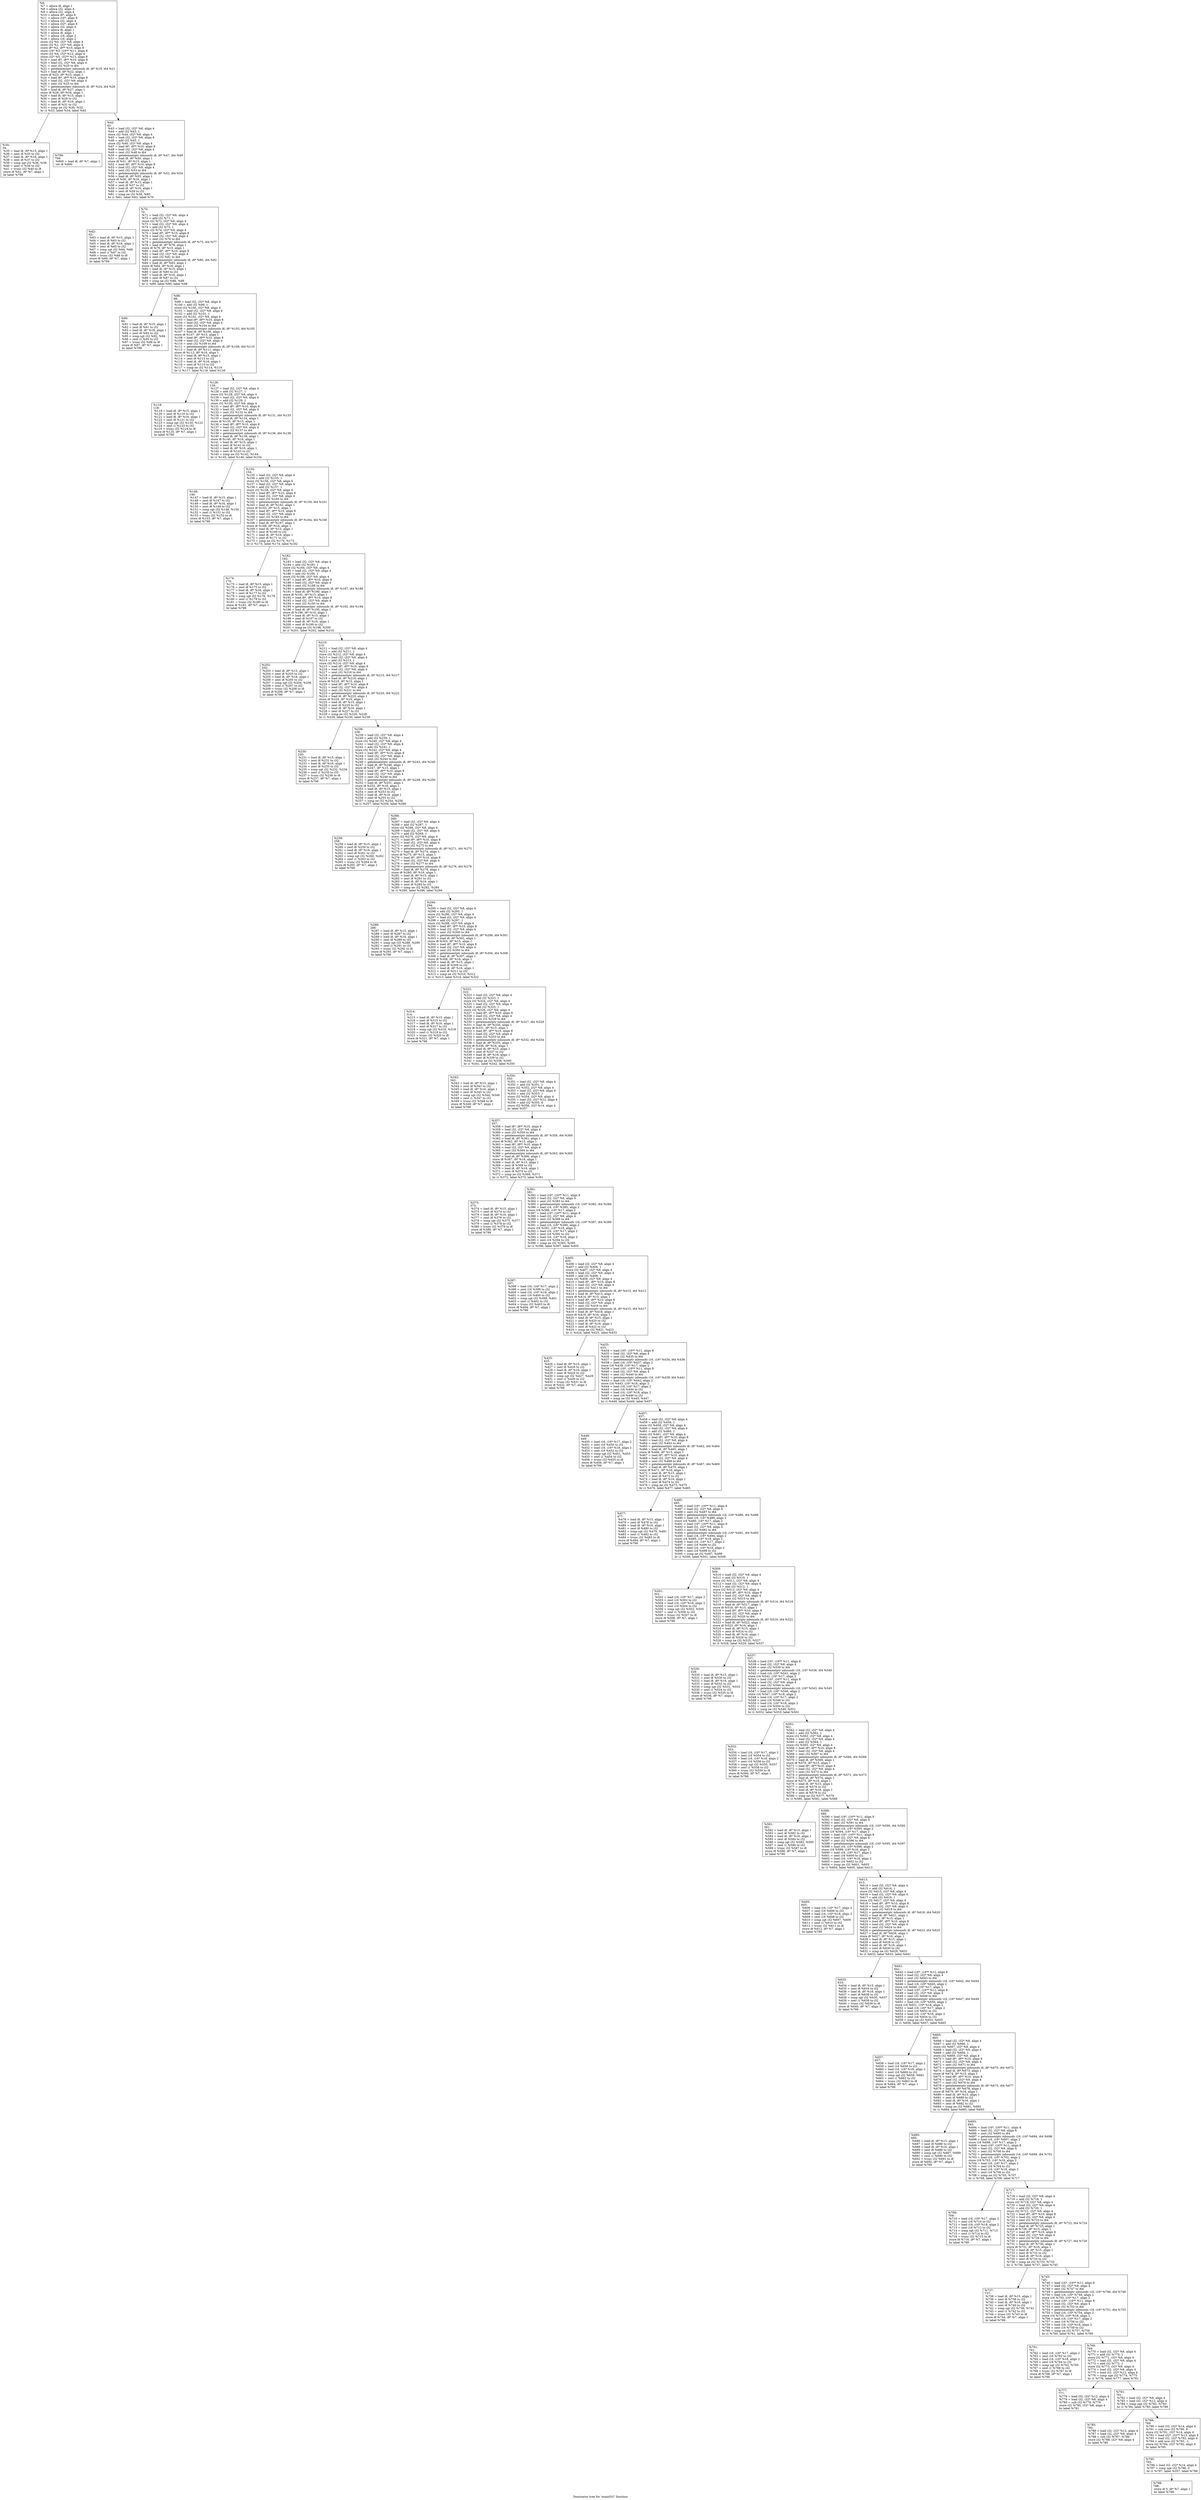digraph "Dominator tree for 'mainGtU' function" {
	label="Dominator tree for 'mainGtU' function";

	Node0xdc2980 [shape=record,label="{%6:\l  %7 = alloca i8, align 1\l  %8 = alloca i32, align 4\l  %9 = alloca i32, align 4\l  %10 = alloca i8*, align 8\l  %11 = alloca i16*, align 8\l  %12 = alloca i32, align 4\l  %13 = alloca i32*, align 8\l  %14 = alloca i32, align 4\l  %15 = alloca i8, align 1\l  %16 = alloca i8, align 1\l  %17 = alloca i16, align 2\l  %18 = alloca i16, align 2\l  store i32 %0, i32* %8, align 4\l  store i32 %1, i32* %9, align 4\l  store i8* %2, i8** %10, align 8\l  store i16* %3, i16** %11, align 8\l  store i32 %4, i32* %12, align 4\l  store i32* %5, i32** %13, align 8\l  %19 = load i8*, i8** %10, align 8\l  %20 = load i32, i32* %8, align 4\l  %21 = zext i32 %20 to i64\l  %22 = getelementptr inbounds i8, i8* %19, i64 %21\l  %23 = load i8, i8* %22, align 1\l  store i8 %23, i8* %15, align 1\l  %24 = load i8*, i8** %10, align 8\l  %25 = load i32, i32* %9, align 4\l  %26 = zext i32 %25 to i64\l  %27 = getelementptr inbounds i8, i8* %24, i64 %26\l  %28 = load i8, i8* %27, align 1\l  store i8 %28, i8* %16, align 1\l  %29 = load i8, i8* %15, align 1\l  %30 = zext i8 %29 to i32\l  %31 = load i8, i8* %16, align 1\l  %32 = zext i8 %31 to i32\l  %33 = icmp ne i32 %30, %32\l  br i1 %33, label %34, label %42\l}"];
	Node0xdc2980 -> Node0xd04c20;
	Node0xdc2980 -> Node0xdcfa50;
	Node0xdc2980 -> Node0xbfdad0;
	Node0xd04c20 [shape=record,label="{%34:\l34:                                               \l  %35 = load i8, i8* %15, align 1\l  %36 = zext i8 %35 to i32\l  %37 = load i8, i8* %16, align 1\l  %38 = zext i8 %37 to i32\l  %39 = icmp sgt i32 %36, %38\l  %40 = zext i1 %39 to i32\l  %41 = trunc i32 %40 to i8\l  store i8 %41, i8* %7, align 1\l  br label %799\l}"];
	Node0xdcfa50 [shape=record,label="{%799:\l799:                                              \l  %800 = load i8, i8* %7, align 1\l  ret i8 %800\l}"];
	Node0xbfdad0 [shape=record,label="{%42:\l42:                                               \l  %43 = load i32, i32* %8, align 4\l  %44 = add i32 %43, 1\l  store i32 %44, i32* %8, align 4\l  %45 = load i32, i32* %9, align 4\l  %46 = add i32 %45, 1\l  store i32 %46, i32* %9, align 4\l  %47 = load i8*, i8** %10, align 8\l  %48 = load i32, i32* %8, align 4\l  %49 = zext i32 %48 to i64\l  %50 = getelementptr inbounds i8, i8* %47, i64 %49\l  %51 = load i8, i8* %50, align 1\l  store i8 %51, i8* %15, align 1\l  %52 = load i8*, i8** %10, align 8\l  %53 = load i32, i32* %9, align 4\l  %54 = zext i32 %53 to i64\l  %55 = getelementptr inbounds i8, i8* %52, i64 %54\l  %56 = load i8, i8* %55, align 1\l  store i8 %56, i8* %16, align 1\l  %57 = load i8, i8* %15, align 1\l  %58 = zext i8 %57 to i32\l  %59 = load i8, i8* %16, align 1\l  %60 = zext i8 %59 to i32\l  %61 = icmp ne i32 %58, %60\l  br i1 %61, label %62, label %70\l}"];
	Node0xbfdad0 -> Node0xcb34d0;
	Node0xbfdad0 -> Node0xcb7220;
	Node0xcb34d0 [shape=record,label="{%62:\l62:                                               \l  %63 = load i8, i8* %15, align 1\l  %64 = zext i8 %63 to i32\l  %65 = load i8, i8* %16, align 1\l  %66 = zext i8 %65 to i32\l  %67 = icmp sgt i32 %64, %66\l  %68 = zext i1 %67 to i32\l  %69 = trunc i32 %68 to i8\l  store i8 %69, i8* %7, align 1\l  br label %799\l}"];
	Node0xcb7220 [shape=record,label="{%70:\l70:                                               \l  %71 = load i32, i32* %8, align 4\l  %72 = add i32 %71, 1\l  store i32 %72, i32* %8, align 4\l  %73 = load i32, i32* %9, align 4\l  %74 = add i32 %73, 1\l  store i32 %74, i32* %9, align 4\l  %75 = load i8*, i8** %10, align 8\l  %76 = load i32, i32* %8, align 4\l  %77 = zext i32 %76 to i64\l  %78 = getelementptr inbounds i8, i8* %75, i64 %77\l  %79 = load i8, i8* %78, align 1\l  store i8 %79, i8* %15, align 1\l  %80 = load i8*, i8** %10, align 8\l  %81 = load i32, i32* %9, align 4\l  %82 = zext i32 %81 to i64\l  %83 = getelementptr inbounds i8, i8* %80, i64 %82\l  %84 = load i8, i8* %83, align 1\l  store i8 %84, i8* %16, align 1\l  %85 = load i8, i8* %15, align 1\l  %86 = zext i8 %85 to i32\l  %87 = load i8, i8* %16, align 1\l  %88 = zext i8 %87 to i32\l  %89 = icmp ne i32 %86, %88\l  br i1 %89, label %90, label %98\l}"];
	Node0xcb7220 -> Node0xdc72c0;
	Node0xcb7220 -> Node0xe4a200;
	Node0xdc72c0 [shape=record,label="{%90:\l90:                                               \l  %91 = load i8, i8* %15, align 1\l  %92 = zext i8 %91 to i32\l  %93 = load i8, i8* %16, align 1\l  %94 = zext i8 %93 to i32\l  %95 = icmp sgt i32 %92, %94\l  %96 = zext i1 %95 to i32\l  %97 = trunc i32 %96 to i8\l  store i8 %97, i8* %7, align 1\l  br label %799\l}"];
	Node0xe4a200 [shape=record,label="{%98:\l98:                                               \l  %99 = load i32, i32* %8, align 4\l  %100 = add i32 %99, 1\l  store i32 %100, i32* %8, align 4\l  %101 = load i32, i32* %9, align 4\l  %102 = add i32 %101, 1\l  store i32 %102, i32* %9, align 4\l  %103 = load i8*, i8** %10, align 8\l  %104 = load i32, i32* %8, align 4\l  %105 = zext i32 %104 to i64\l  %106 = getelementptr inbounds i8, i8* %103, i64 %105\l  %107 = load i8, i8* %106, align 1\l  store i8 %107, i8* %15, align 1\l  %108 = load i8*, i8** %10, align 8\l  %109 = load i32, i32* %9, align 4\l  %110 = zext i32 %109 to i64\l  %111 = getelementptr inbounds i8, i8* %108, i64 %110\l  %112 = load i8, i8* %111, align 1\l  store i8 %112, i8* %16, align 1\l  %113 = load i8, i8* %15, align 1\l  %114 = zext i8 %113 to i32\l  %115 = load i8, i8* %16, align 1\l  %116 = zext i8 %115 to i32\l  %117 = icmp ne i32 %114, %116\l  br i1 %117, label %118, label %126\l}"];
	Node0xe4a200 -> Node0xd6c200;
	Node0xe4a200 -> Node0xc00ef0;
	Node0xd6c200 [shape=record,label="{%118:\l118:                                              \l  %119 = load i8, i8* %15, align 1\l  %120 = zext i8 %119 to i32\l  %121 = load i8, i8* %16, align 1\l  %122 = zext i8 %121 to i32\l  %123 = icmp sgt i32 %120, %122\l  %124 = zext i1 %123 to i32\l  %125 = trunc i32 %124 to i8\l  store i8 %125, i8* %7, align 1\l  br label %799\l}"];
	Node0xc00ef0 [shape=record,label="{%126:\l126:                                              \l  %127 = load i32, i32* %8, align 4\l  %128 = add i32 %127, 1\l  store i32 %128, i32* %8, align 4\l  %129 = load i32, i32* %9, align 4\l  %130 = add i32 %129, 1\l  store i32 %130, i32* %9, align 4\l  %131 = load i8*, i8** %10, align 8\l  %132 = load i32, i32* %8, align 4\l  %133 = zext i32 %132 to i64\l  %134 = getelementptr inbounds i8, i8* %131, i64 %133\l  %135 = load i8, i8* %134, align 1\l  store i8 %135, i8* %15, align 1\l  %136 = load i8*, i8** %10, align 8\l  %137 = load i32, i32* %9, align 4\l  %138 = zext i32 %137 to i64\l  %139 = getelementptr inbounds i8, i8* %136, i64 %138\l  %140 = load i8, i8* %139, align 1\l  store i8 %140, i8* %16, align 1\l  %141 = load i8, i8* %15, align 1\l  %142 = zext i8 %141 to i32\l  %143 = load i8, i8* %16, align 1\l  %144 = zext i8 %143 to i32\l  %145 = icmp ne i32 %142, %144\l  br i1 %145, label %146, label %154\l}"];
	Node0xc00ef0 -> Node0xcf9fb0;
	Node0xc00ef0 -> Node0xdd4240;
	Node0xcf9fb0 [shape=record,label="{%146:\l146:                                              \l  %147 = load i8, i8* %15, align 1\l  %148 = zext i8 %147 to i32\l  %149 = load i8, i8* %16, align 1\l  %150 = zext i8 %149 to i32\l  %151 = icmp sgt i32 %148, %150\l  %152 = zext i1 %151 to i32\l  %153 = trunc i32 %152 to i8\l  store i8 %153, i8* %7, align 1\l  br label %799\l}"];
	Node0xdd4240 [shape=record,label="{%154:\l154:                                              \l  %155 = load i32, i32* %8, align 4\l  %156 = add i32 %155, 1\l  store i32 %156, i32* %8, align 4\l  %157 = load i32, i32* %9, align 4\l  %158 = add i32 %157, 1\l  store i32 %158, i32* %9, align 4\l  %159 = load i8*, i8** %10, align 8\l  %160 = load i32, i32* %8, align 4\l  %161 = zext i32 %160 to i64\l  %162 = getelementptr inbounds i8, i8* %159, i64 %161\l  %163 = load i8, i8* %162, align 1\l  store i8 %163, i8* %15, align 1\l  %164 = load i8*, i8** %10, align 8\l  %165 = load i32, i32* %9, align 4\l  %166 = zext i32 %165 to i64\l  %167 = getelementptr inbounds i8, i8* %164, i64 %166\l  %168 = load i8, i8* %167, align 1\l  store i8 %168, i8* %16, align 1\l  %169 = load i8, i8* %15, align 1\l  %170 = zext i8 %169 to i32\l  %171 = load i8, i8* %16, align 1\l  %172 = zext i8 %171 to i32\l  %173 = icmp ne i32 %170, %172\l  br i1 %173, label %174, label %182\l}"];
	Node0xdd4240 -> Node0xc0cc80;
	Node0xdd4240 -> Node0xb1ac30;
	Node0xc0cc80 [shape=record,label="{%174:\l174:                                              \l  %175 = load i8, i8* %15, align 1\l  %176 = zext i8 %175 to i32\l  %177 = load i8, i8* %16, align 1\l  %178 = zext i8 %177 to i32\l  %179 = icmp sgt i32 %176, %178\l  %180 = zext i1 %179 to i32\l  %181 = trunc i32 %180 to i8\l  store i8 %181, i8* %7, align 1\l  br label %799\l}"];
	Node0xb1ac30 [shape=record,label="{%182:\l182:                                              \l  %183 = load i32, i32* %8, align 4\l  %184 = add i32 %183, 1\l  store i32 %184, i32* %8, align 4\l  %185 = load i32, i32* %9, align 4\l  %186 = add i32 %185, 1\l  store i32 %186, i32* %9, align 4\l  %187 = load i8*, i8** %10, align 8\l  %188 = load i32, i32* %8, align 4\l  %189 = zext i32 %188 to i64\l  %190 = getelementptr inbounds i8, i8* %187, i64 %189\l  %191 = load i8, i8* %190, align 1\l  store i8 %191, i8* %15, align 1\l  %192 = load i8*, i8** %10, align 8\l  %193 = load i32, i32* %9, align 4\l  %194 = zext i32 %193 to i64\l  %195 = getelementptr inbounds i8, i8* %192, i64 %194\l  %196 = load i8, i8* %195, align 1\l  store i8 %196, i8* %16, align 1\l  %197 = load i8, i8* %15, align 1\l  %198 = zext i8 %197 to i32\l  %199 = load i8, i8* %16, align 1\l  %200 = zext i8 %199 to i32\l  %201 = icmp ne i32 %198, %200\l  br i1 %201, label %202, label %210\l}"];
	Node0xb1ac30 -> Node0xd9ec80;
	Node0xb1ac30 -> Node0xdeb690;
	Node0xd9ec80 [shape=record,label="{%202:\l202:                                              \l  %203 = load i8, i8* %15, align 1\l  %204 = zext i8 %203 to i32\l  %205 = load i8, i8* %16, align 1\l  %206 = zext i8 %205 to i32\l  %207 = icmp sgt i32 %204, %206\l  %208 = zext i1 %207 to i32\l  %209 = trunc i32 %208 to i8\l  store i8 %209, i8* %7, align 1\l  br label %799\l}"];
	Node0xdeb690 [shape=record,label="{%210:\l210:                                              \l  %211 = load i32, i32* %8, align 4\l  %212 = add i32 %211, 1\l  store i32 %212, i32* %8, align 4\l  %213 = load i32, i32* %9, align 4\l  %214 = add i32 %213, 1\l  store i32 %214, i32* %9, align 4\l  %215 = load i8*, i8** %10, align 8\l  %216 = load i32, i32* %8, align 4\l  %217 = zext i32 %216 to i64\l  %218 = getelementptr inbounds i8, i8* %215, i64 %217\l  %219 = load i8, i8* %218, align 1\l  store i8 %219, i8* %15, align 1\l  %220 = load i8*, i8** %10, align 8\l  %221 = load i32, i32* %9, align 4\l  %222 = zext i32 %221 to i64\l  %223 = getelementptr inbounds i8, i8* %220, i64 %222\l  %224 = load i8, i8* %223, align 1\l  store i8 %224, i8* %16, align 1\l  %225 = load i8, i8* %15, align 1\l  %226 = zext i8 %225 to i32\l  %227 = load i8, i8* %16, align 1\l  %228 = zext i8 %227 to i32\l  %229 = icmp ne i32 %226, %228\l  br i1 %229, label %230, label %238\l}"];
	Node0xdeb690 -> Node0xdabc30;
	Node0xdeb690 -> Node0xdd0560;
	Node0xdabc30 [shape=record,label="{%230:\l230:                                              \l  %231 = load i8, i8* %15, align 1\l  %232 = zext i8 %231 to i32\l  %233 = load i8, i8* %16, align 1\l  %234 = zext i8 %233 to i32\l  %235 = icmp sgt i32 %232, %234\l  %236 = zext i1 %235 to i32\l  %237 = trunc i32 %236 to i8\l  store i8 %237, i8* %7, align 1\l  br label %799\l}"];
	Node0xdd0560 [shape=record,label="{%238:\l238:                                              \l  %239 = load i32, i32* %8, align 4\l  %240 = add i32 %239, 1\l  store i32 %240, i32* %8, align 4\l  %241 = load i32, i32* %9, align 4\l  %242 = add i32 %241, 1\l  store i32 %242, i32* %9, align 4\l  %243 = load i8*, i8** %10, align 8\l  %244 = load i32, i32* %8, align 4\l  %245 = zext i32 %244 to i64\l  %246 = getelementptr inbounds i8, i8* %243, i64 %245\l  %247 = load i8, i8* %246, align 1\l  store i8 %247, i8* %15, align 1\l  %248 = load i8*, i8** %10, align 8\l  %249 = load i32, i32* %9, align 4\l  %250 = zext i32 %249 to i64\l  %251 = getelementptr inbounds i8, i8* %248, i64 %250\l  %252 = load i8, i8* %251, align 1\l  store i8 %252, i8* %16, align 1\l  %253 = load i8, i8* %15, align 1\l  %254 = zext i8 %253 to i32\l  %255 = load i8, i8* %16, align 1\l  %256 = zext i8 %255 to i32\l  %257 = icmp ne i32 %254, %256\l  br i1 %257, label %258, label %266\l}"];
	Node0xdd0560 -> Node0xda6fc0;
	Node0xdd0560 -> Node0xcb74d0;
	Node0xda6fc0 [shape=record,label="{%258:\l258:                                              \l  %259 = load i8, i8* %15, align 1\l  %260 = zext i8 %259 to i32\l  %261 = load i8, i8* %16, align 1\l  %262 = zext i8 %261 to i32\l  %263 = icmp sgt i32 %260, %262\l  %264 = zext i1 %263 to i32\l  %265 = trunc i32 %264 to i8\l  store i8 %265, i8* %7, align 1\l  br label %799\l}"];
	Node0xcb74d0 [shape=record,label="{%266:\l266:                                              \l  %267 = load i32, i32* %8, align 4\l  %268 = add i32 %267, 1\l  store i32 %268, i32* %8, align 4\l  %269 = load i32, i32* %9, align 4\l  %270 = add i32 %269, 1\l  store i32 %270, i32* %9, align 4\l  %271 = load i8*, i8** %10, align 8\l  %272 = load i32, i32* %8, align 4\l  %273 = zext i32 %272 to i64\l  %274 = getelementptr inbounds i8, i8* %271, i64 %273\l  %275 = load i8, i8* %274, align 1\l  store i8 %275, i8* %15, align 1\l  %276 = load i8*, i8** %10, align 8\l  %277 = load i32, i32* %9, align 4\l  %278 = zext i32 %277 to i64\l  %279 = getelementptr inbounds i8, i8* %276, i64 %278\l  %280 = load i8, i8* %279, align 1\l  store i8 %280, i8* %16, align 1\l  %281 = load i8, i8* %15, align 1\l  %282 = zext i8 %281 to i32\l  %283 = load i8, i8* %16, align 1\l  %284 = zext i8 %283 to i32\l  %285 = icmp ne i32 %282, %284\l  br i1 %285, label %286, label %294\l}"];
	Node0xcb74d0 -> Node0xdc5b90;
	Node0xcb74d0 -> Node0xb6e9f0;
	Node0xdc5b90 [shape=record,label="{%286:\l286:                                              \l  %287 = load i8, i8* %15, align 1\l  %288 = zext i8 %287 to i32\l  %289 = load i8, i8* %16, align 1\l  %290 = zext i8 %289 to i32\l  %291 = icmp sgt i32 %288, %290\l  %292 = zext i1 %291 to i32\l  %293 = trunc i32 %292 to i8\l  store i8 %293, i8* %7, align 1\l  br label %799\l}"];
	Node0xb6e9f0 [shape=record,label="{%294:\l294:                                              \l  %295 = load i32, i32* %8, align 4\l  %296 = add i32 %295, 1\l  store i32 %296, i32* %8, align 4\l  %297 = load i32, i32* %9, align 4\l  %298 = add i32 %297, 1\l  store i32 %298, i32* %9, align 4\l  %299 = load i8*, i8** %10, align 8\l  %300 = load i32, i32* %8, align 4\l  %301 = zext i32 %300 to i64\l  %302 = getelementptr inbounds i8, i8* %299, i64 %301\l  %303 = load i8, i8* %302, align 1\l  store i8 %303, i8* %15, align 1\l  %304 = load i8*, i8** %10, align 8\l  %305 = load i32, i32* %9, align 4\l  %306 = zext i32 %305 to i64\l  %307 = getelementptr inbounds i8, i8* %304, i64 %306\l  %308 = load i8, i8* %307, align 1\l  store i8 %308, i8* %16, align 1\l  %309 = load i8, i8* %15, align 1\l  %310 = zext i8 %309 to i32\l  %311 = load i8, i8* %16, align 1\l  %312 = zext i8 %311 to i32\l  %313 = icmp ne i32 %310, %312\l  br i1 %313, label %314, label %322\l}"];
	Node0xb6e9f0 -> Node0xc20060;
	Node0xb6e9f0 -> Node0xe49000;
	Node0xc20060 [shape=record,label="{%314:\l314:                                              \l  %315 = load i8, i8* %15, align 1\l  %316 = zext i8 %315 to i32\l  %317 = load i8, i8* %16, align 1\l  %318 = zext i8 %317 to i32\l  %319 = icmp sgt i32 %316, %318\l  %320 = zext i1 %319 to i32\l  %321 = trunc i32 %320 to i8\l  store i8 %321, i8* %7, align 1\l  br label %799\l}"];
	Node0xe49000 [shape=record,label="{%322:\l322:                                              \l  %323 = load i32, i32* %8, align 4\l  %324 = add i32 %323, 1\l  store i32 %324, i32* %8, align 4\l  %325 = load i32, i32* %9, align 4\l  %326 = add i32 %325, 1\l  store i32 %326, i32* %9, align 4\l  %327 = load i8*, i8** %10, align 8\l  %328 = load i32, i32* %8, align 4\l  %329 = zext i32 %328 to i64\l  %330 = getelementptr inbounds i8, i8* %327, i64 %329\l  %331 = load i8, i8* %330, align 1\l  store i8 %331, i8* %15, align 1\l  %332 = load i8*, i8** %10, align 8\l  %333 = load i32, i32* %9, align 4\l  %334 = zext i32 %333 to i64\l  %335 = getelementptr inbounds i8, i8* %332, i64 %334\l  %336 = load i8, i8* %335, align 1\l  store i8 %336, i8* %16, align 1\l  %337 = load i8, i8* %15, align 1\l  %338 = zext i8 %337 to i32\l  %339 = load i8, i8* %16, align 1\l  %340 = zext i8 %339 to i32\l  %341 = icmp ne i32 %338, %340\l  br i1 %341, label %342, label %350\l}"];
	Node0xe49000 -> Node0xcf08c0;
	Node0xe49000 -> Node0xdd30c0;
	Node0xcf08c0 [shape=record,label="{%342:\l342:                                              \l  %343 = load i8, i8* %15, align 1\l  %344 = zext i8 %343 to i32\l  %345 = load i8, i8* %16, align 1\l  %346 = zext i8 %345 to i32\l  %347 = icmp sgt i32 %344, %346\l  %348 = zext i1 %347 to i32\l  %349 = trunc i32 %348 to i8\l  store i8 %349, i8* %7, align 1\l  br label %799\l}"];
	Node0xdd30c0 [shape=record,label="{%350:\l350:                                              \l  %351 = load i32, i32* %8, align 4\l  %352 = add i32 %351, 1\l  store i32 %352, i32* %8, align 4\l  %353 = load i32, i32* %9, align 4\l  %354 = add i32 %353, 1\l  store i32 %354, i32* %9, align 4\l  %355 = load i32, i32* %12, align 4\l  %356 = add i32 %355, 8\l  store i32 %356, i32* %14, align 4\l  br label %357\l}"];
	Node0xdd30c0 -> Node0xe46210;
	Node0xe46210 [shape=record,label="{%357:\l357:                                              \l  %358 = load i8*, i8** %10, align 8\l  %359 = load i32, i32* %8, align 4\l  %360 = zext i32 %359 to i64\l  %361 = getelementptr inbounds i8, i8* %358, i64 %360\l  %362 = load i8, i8* %361, align 1\l  store i8 %362, i8* %15, align 1\l  %363 = load i8*, i8** %10, align 8\l  %364 = load i32, i32* %9, align 4\l  %365 = zext i32 %364 to i64\l  %366 = getelementptr inbounds i8, i8* %363, i64 %365\l  %367 = load i8, i8* %366, align 1\l  store i8 %367, i8* %16, align 1\l  %368 = load i8, i8* %15, align 1\l  %369 = zext i8 %368 to i32\l  %370 = load i8, i8* %16, align 1\l  %371 = zext i8 %370 to i32\l  %372 = icmp ne i32 %369, %371\l  br i1 %372, label %373, label %381\l}"];
	Node0xe46210 -> Node0xdb0a90;
	Node0xe46210 -> Node0xdc4b40;
	Node0xdb0a90 [shape=record,label="{%373:\l373:                                              \l  %374 = load i8, i8* %15, align 1\l  %375 = zext i8 %374 to i32\l  %376 = load i8, i8* %16, align 1\l  %377 = zext i8 %376 to i32\l  %378 = icmp sgt i32 %375, %377\l  %379 = zext i1 %378 to i32\l  %380 = trunc i32 %379 to i8\l  store i8 %380, i8* %7, align 1\l  br label %799\l}"];
	Node0xdc4b40 [shape=record,label="{%381:\l381:                                              \l  %382 = load i16*, i16** %11, align 8\l  %383 = load i32, i32* %8, align 4\l  %384 = zext i32 %383 to i64\l  %385 = getelementptr inbounds i16, i16* %382, i64 %384\l  %386 = load i16, i16* %385, align 2\l  store i16 %386, i16* %17, align 2\l  %387 = load i16*, i16** %11, align 8\l  %388 = load i32, i32* %9, align 4\l  %389 = zext i32 %388 to i64\l  %390 = getelementptr inbounds i16, i16* %387, i64 %389\l  %391 = load i16, i16* %390, align 2\l  store i16 %391, i16* %18, align 2\l  %392 = load i16, i16* %17, align 2\l  %393 = zext i16 %392 to i32\l  %394 = load i16, i16* %18, align 2\l  %395 = zext i16 %394 to i32\l  %396 = icmp ne i32 %393, %395\l  br i1 %396, label %397, label %405\l}"];
	Node0xdc4b40 -> Node0xcef5d0;
	Node0xdc4b40 -> Node0xdd2590;
	Node0xcef5d0 [shape=record,label="{%397:\l397:                                              \l  %398 = load i16, i16* %17, align 2\l  %399 = zext i16 %398 to i32\l  %400 = load i16, i16* %18, align 2\l  %401 = zext i16 %400 to i32\l  %402 = icmp sgt i32 %399, %401\l  %403 = zext i1 %402 to i32\l  %404 = trunc i32 %403 to i8\l  store i8 %404, i8* %7, align 1\l  br label %799\l}"];
	Node0xdd2590 [shape=record,label="{%405:\l405:                                              \l  %406 = load i32, i32* %8, align 4\l  %407 = add i32 %406, 1\l  store i32 %407, i32* %8, align 4\l  %408 = load i32, i32* %9, align 4\l  %409 = add i32 %408, 1\l  store i32 %409, i32* %9, align 4\l  %410 = load i8*, i8** %10, align 8\l  %411 = load i32, i32* %8, align 4\l  %412 = zext i32 %411 to i64\l  %413 = getelementptr inbounds i8, i8* %410, i64 %412\l  %414 = load i8, i8* %413, align 1\l  store i8 %414, i8* %15, align 1\l  %415 = load i8*, i8** %10, align 8\l  %416 = load i32, i32* %9, align 4\l  %417 = zext i32 %416 to i64\l  %418 = getelementptr inbounds i8, i8* %415, i64 %417\l  %419 = load i8, i8* %418, align 1\l  store i8 %419, i8* %16, align 1\l  %420 = load i8, i8* %15, align 1\l  %421 = zext i8 %420 to i32\l  %422 = load i8, i8* %16, align 1\l  %423 = zext i8 %422 to i32\l  %424 = icmp ne i32 %421, %423\l  br i1 %424, label %425, label %433\l}"];
	Node0xdd2590 -> Node0xb195a0;
	Node0xdd2590 -> Node0xe3eb30;
	Node0xb195a0 [shape=record,label="{%425:\l425:                                              \l  %426 = load i8, i8* %15, align 1\l  %427 = zext i8 %426 to i32\l  %428 = load i8, i8* %16, align 1\l  %429 = zext i8 %428 to i32\l  %430 = icmp sgt i32 %427, %429\l  %431 = zext i1 %430 to i32\l  %432 = trunc i32 %431 to i8\l  store i8 %432, i8* %7, align 1\l  br label %799\l}"];
	Node0xe3eb30 [shape=record,label="{%433:\l433:                                              \l  %434 = load i16*, i16** %11, align 8\l  %435 = load i32, i32* %8, align 4\l  %436 = zext i32 %435 to i64\l  %437 = getelementptr inbounds i16, i16* %434, i64 %436\l  %438 = load i16, i16* %437, align 2\l  store i16 %438, i16* %17, align 2\l  %439 = load i16*, i16** %11, align 8\l  %440 = load i32, i32* %9, align 4\l  %441 = zext i32 %440 to i64\l  %442 = getelementptr inbounds i16, i16* %439, i64 %441\l  %443 = load i16, i16* %442, align 2\l  store i16 %443, i16* %18, align 2\l  %444 = load i16, i16* %17, align 2\l  %445 = zext i16 %444 to i32\l  %446 = load i16, i16* %18, align 2\l  %447 = zext i16 %446 to i32\l  %448 = icmp ne i32 %445, %447\l  br i1 %448, label %449, label %457\l}"];
	Node0xe3eb30 -> Node0xb18a80;
	Node0xe3eb30 -> Node0xe65880;
	Node0xb18a80 [shape=record,label="{%449:\l449:                                              \l  %450 = load i16, i16* %17, align 2\l  %451 = zext i16 %450 to i32\l  %452 = load i16, i16* %18, align 2\l  %453 = zext i16 %452 to i32\l  %454 = icmp sgt i32 %451, %453\l  %455 = zext i1 %454 to i32\l  %456 = trunc i32 %455 to i8\l  store i8 %456, i8* %7, align 1\l  br label %799\l}"];
	Node0xe65880 [shape=record,label="{%457:\l457:                                              \l  %458 = load i32, i32* %8, align 4\l  %459 = add i32 %458, 1\l  store i32 %459, i32* %8, align 4\l  %460 = load i32, i32* %9, align 4\l  %461 = add i32 %460, 1\l  store i32 %461, i32* %9, align 4\l  %462 = load i8*, i8** %10, align 8\l  %463 = load i32, i32* %8, align 4\l  %464 = zext i32 %463 to i64\l  %465 = getelementptr inbounds i8, i8* %462, i64 %464\l  %466 = load i8, i8* %465, align 1\l  store i8 %466, i8* %15, align 1\l  %467 = load i8*, i8** %10, align 8\l  %468 = load i32, i32* %9, align 4\l  %469 = zext i32 %468 to i64\l  %470 = getelementptr inbounds i8, i8* %467, i64 %469\l  %471 = load i8, i8* %470, align 1\l  store i8 %471, i8* %16, align 1\l  %472 = load i8, i8* %15, align 1\l  %473 = zext i8 %472 to i32\l  %474 = load i8, i8* %16, align 1\l  %475 = zext i8 %474 to i32\l  %476 = icmp ne i32 %473, %475\l  br i1 %476, label %477, label %485\l}"];
	Node0xe65880 -> Node0xdd10f0;
	Node0xe65880 -> Node0xdcb770;
	Node0xdd10f0 [shape=record,label="{%477:\l477:                                              \l  %478 = load i8, i8* %15, align 1\l  %479 = zext i8 %478 to i32\l  %480 = load i8, i8* %16, align 1\l  %481 = zext i8 %480 to i32\l  %482 = icmp sgt i32 %479, %481\l  %483 = zext i1 %482 to i32\l  %484 = trunc i32 %483 to i8\l  store i8 %484, i8* %7, align 1\l  br label %799\l}"];
	Node0xdcb770 [shape=record,label="{%485:\l485:                                              \l  %486 = load i16*, i16** %11, align 8\l  %487 = load i32, i32* %8, align 4\l  %488 = zext i32 %487 to i64\l  %489 = getelementptr inbounds i16, i16* %486, i64 %488\l  %490 = load i16, i16* %489, align 2\l  store i16 %490, i16* %17, align 2\l  %491 = load i16*, i16** %11, align 8\l  %492 = load i32, i32* %9, align 4\l  %493 = zext i32 %492 to i64\l  %494 = getelementptr inbounds i16, i16* %491, i64 %493\l  %495 = load i16, i16* %494, align 2\l  store i16 %495, i16* %18, align 2\l  %496 = load i16, i16* %17, align 2\l  %497 = zext i16 %496 to i32\l  %498 = load i16, i16* %18, align 2\l  %499 = zext i16 %498 to i32\l  %500 = icmp ne i32 %497, %499\l  br i1 %500, label %501, label %509\l}"];
	Node0xdcb770 -> Node0xbc8a50;
	Node0xdcb770 -> Node0xd00b30;
	Node0xbc8a50 [shape=record,label="{%501:\l501:                                              \l  %502 = load i16, i16* %17, align 2\l  %503 = zext i16 %502 to i32\l  %504 = load i16, i16* %18, align 2\l  %505 = zext i16 %504 to i32\l  %506 = icmp sgt i32 %503, %505\l  %507 = zext i1 %506 to i32\l  %508 = trunc i32 %507 to i8\l  store i8 %508, i8* %7, align 1\l  br label %799\l}"];
	Node0xd00b30 [shape=record,label="{%509:\l509:                                              \l  %510 = load i32, i32* %8, align 4\l  %511 = add i32 %510, 1\l  store i32 %511, i32* %8, align 4\l  %512 = load i32, i32* %9, align 4\l  %513 = add i32 %512, 1\l  store i32 %513, i32* %9, align 4\l  %514 = load i8*, i8** %10, align 8\l  %515 = load i32, i32* %8, align 4\l  %516 = zext i32 %515 to i64\l  %517 = getelementptr inbounds i8, i8* %514, i64 %516\l  %518 = load i8, i8* %517, align 1\l  store i8 %518, i8* %15, align 1\l  %519 = load i8*, i8** %10, align 8\l  %520 = load i32, i32* %9, align 4\l  %521 = zext i32 %520 to i64\l  %522 = getelementptr inbounds i8, i8* %519, i64 %521\l  %523 = load i8, i8* %522, align 1\l  store i8 %523, i8* %16, align 1\l  %524 = load i8, i8* %15, align 1\l  %525 = zext i8 %524 to i32\l  %526 = load i8, i8* %16, align 1\l  %527 = zext i8 %526 to i32\l  %528 = icmp ne i32 %525, %527\l  br i1 %528, label %529, label %537\l}"];
	Node0xd00b30 -> Node0xd73b80;
	Node0xd00b30 -> Node0xcf4070;
	Node0xd73b80 [shape=record,label="{%529:\l529:                                              \l  %530 = load i8, i8* %15, align 1\l  %531 = zext i8 %530 to i32\l  %532 = load i8, i8* %16, align 1\l  %533 = zext i8 %532 to i32\l  %534 = icmp sgt i32 %531, %533\l  %535 = zext i1 %534 to i32\l  %536 = trunc i32 %535 to i8\l  store i8 %536, i8* %7, align 1\l  br label %799\l}"];
	Node0xcf4070 [shape=record,label="{%537:\l537:                                              \l  %538 = load i16*, i16** %11, align 8\l  %539 = load i32, i32* %8, align 4\l  %540 = zext i32 %539 to i64\l  %541 = getelementptr inbounds i16, i16* %538, i64 %540\l  %542 = load i16, i16* %541, align 2\l  store i16 %542, i16* %17, align 2\l  %543 = load i16*, i16** %11, align 8\l  %544 = load i32, i32* %9, align 4\l  %545 = zext i32 %544 to i64\l  %546 = getelementptr inbounds i16, i16* %543, i64 %545\l  %547 = load i16, i16* %546, align 2\l  store i16 %547, i16* %18, align 2\l  %548 = load i16, i16* %17, align 2\l  %549 = zext i16 %548 to i32\l  %550 = load i16, i16* %18, align 2\l  %551 = zext i16 %550 to i32\l  %552 = icmp ne i32 %549, %551\l  br i1 %552, label %553, label %561\l}"];
	Node0xcf4070 -> Node0xb18420;
	Node0xcf4070 -> Node0xd5e520;
	Node0xb18420 [shape=record,label="{%553:\l553:                                              \l  %554 = load i16, i16* %17, align 2\l  %555 = zext i16 %554 to i32\l  %556 = load i16, i16* %18, align 2\l  %557 = zext i16 %556 to i32\l  %558 = icmp sgt i32 %555, %557\l  %559 = zext i1 %558 to i32\l  %560 = trunc i32 %559 to i8\l  store i8 %560, i8* %7, align 1\l  br label %799\l}"];
	Node0xd5e520 [shape=record,label="{%561:\l561:                                              \l  %562 = load i32, i32* %8, align 4\l  %563 = add i32 %562, 1\l  store i32 %563, i32* %8, align 4\l  %564 = load i32, i32* %9, align 4\l  %565 = add i32 %564, 1\l  store i32 %565, i32* %9, align 4\l  %566 = load i8*, i8** %10, align 8\l  %567 = load i32, i32* %8, align 4\l  %568 = zext i32 %567 to i64\l  %569 = getelementptr inbounds i8, i8* %566, i64 %568\l  %570 = load i8, i8* %569, align 1\l  store i8 %570, i8* %15, align 1\l  %571 = load i8*, i8** %10, align 8\l  %572 = load i32, i32* %9, align 4\l  %573 = zext i32 %572 to i64\l  %574 = getelementptr inbounds i8, i8* %571, i64 %573\l  %575 = load i8, i8* %574, align 1\l  store i8 %575, i8* %16, align 1\l  %576 = load i8, i8* %15, align 1\l  %577 = zext i8 %576 to i32\l  %578 = load i8, i8* %16, align 1\l  %579 = zext i8 %578 to i32\l  %580 = icmp ne i32 %577, %579\l  br i1 %580, label %581, label %589\l}"];
	Node0xd5e520 -> Node0xd9d170;
	Node0xd5e520 -> Node0xb6bb50;
	Node0xd9d170 [shape=record,label="{%581:\l581:                                              \l  %582 = load i8, i8* %15, align 1\l  %583 = zext i8 %582 to i32\l  %584 = load i8, i8* %16, align 1\l  %585 = zext i8 %584 to i32\l  %586 = icmp sgt i32 %583, %585\l  %587 = zext i1 %586 to i32\l  %588 = trunc i32 %587 to i8\l  store i8 %588, i8* %7, align 1\l  br label %799\l}"];
	Node0xb6bb50 [shape=record,label="{%589:\l589:                                              \l  %590 = load i16*, i16** %11, align 8\l  %591 = load i32, i32* %8, align 4\l  %592 = zext i32 %591 to i64\l  %593 = getelementptr inbounds i16, i16* %590, i64 %592\l  %594 = load i16, i16* %593, align 2\l  store i16 %594, i16* %17, align 2\l  %595 = load i16*, i16** %11, align 8\l  %596 = load i32, i32* %9, align 4\l  %597 = zext i32 %596 to i64\l  %598 = getelementptr inbounds i16, i16* %595, i64 %597\l  %599 = load i16, i16* %598, align 2\l  store i16 %599, i16* %18, align 2\l  %600 = load i16, i16* %17, align 2\l  %601 = zext i16 %600 to i32\l  %602 = load i16, i16* %18, align 2\l  %603 = zext i16 %602 to i32\l  %604 = icmp ne i32 %601, %603\l  br i1 %604, label %605, label %613\l}"];
	Node0xb6bb50 -> Node0xd7d360;
	Node0xb6bb50 -> Node0xd9e1b0;
	Node0xd7d360 [shape=record,label="{%605:\l605:                                              \l  %606 = load i16, i16* %17, align 2\l  %607 = zext i16 %606 to i32\l  %608 = load i16, i16* %18, align 2\l  %609 = zext i16 %608 to i32\l  %610 = icmp sgt i32 %607, %609\l  %611 = zext i1 %610 to i32\l  %612 = trunc i32 %611 to i8\l  store i8 %612, i8* %7, align 1\l  br label %799\l}"];
	Node0xd9e1b0 [shape=record,label="{%613:\l613:                                              \l  %614 = load i32, i32* %8, align 4\l  %615 = add i32 %614, 1\l  store i32 %615, i32* %8, align 4\l  %616 = load i32, i32* %9, align 4\l  %617 = add i32 %616, 1\l  store i32 %617, i32* %9, align 4\l  %618 = load i8*, i8** %10, align 8\l  %619 = load i32, i32* %8, align 4\l  %620 = zext i32 %619 to i64\l  %621 = getelementptr inbounds i8, i8* %618, i64 %620\l  %622 = load i8, i8* %621, align 1\l  store i8 %622, i8* %15, align 1\l  %623 = load i8*, i8** %10, align 8\l  %624 = load i32, i32* %9, align 4\l  %625 = zext i32 %624 to i64\l  %626 = getelementptr inbounds i8, i8* %623, i64 %625\l  %627 = load i8, i8* %626, align 1\l  store i8 %627, i8* %16, align 1\l  %628 = load i8, i8* %15, align 1\l  %629 = zext i8 %628 to i32\l  %630 = load i8, i8* %16, align 1\l  %631 = zext i8 %630 to i32\l  %632 = icmp ne i32 %629, %631\l  br i1 %632, label %633, label %641\l}"];
	Node0xd9e1b0 -> Node0xb6be30;
	Node0xd9e1b0 -> Node0xdc4e10;
	Node0xb6be30 [shape=record,label="{%633:\l633:                                              \l  %634 = load i8, i8* %15, align 1\l  %635 = zext i8 %634 to i32\l  %636 = load i8, i8* %16, align 1\l  %637 = zext i8 %636 to i32\l  %638 = icmp sgt i32 %635, %637\l  %639 = zext i1 %638 to i32\l  %640 = trunc i32 %639 to i8\l  store i8 %640, i8* %7, align 1\l  br label %799\l}"];
	Node0xdc4e10 [shape=record,label="{%641:\l641:                                              \l  %642 = load i16*, i16** %11, align 8\l  %643 = load i32, i32* %8, align 4\l  %644 = zext i32 %643 to i64\l  %645 = getelementptr inbounds i16, i16* %642, i64 %644\l  %646 = load i16, i16* %645, align 2\l  store i16 %646, i16* %17, align 2\l  %647 = load i16*, i16** %11, align 8\l  %648 = load i32, i32* %9, align 4\l  %649 = zext i32 %648 to i64\l  %650 = getelementptr inbounds i16, i16* %647, i64 %649\l  %651 = load i16, i16* %650, align 2\l  store i16 %651, i16* %18, align 2\l  %652 = load i16, i16* %17, align 2\l  %653 = zext i16 %652 to i32\l  %654 = load i16, i16* %18, align 2\l  %655 = zext i16 %654 to i32\l  %656 = icmp ne i32 %653, %655\l  br i1 %656, label %657, label %665\l}"];
	Node0xdc4e10 -> Node0xe4fc10;
	Node0xdc4e10 -> Node0xdcaee0;
	Node0xe4fc10 [shape=record,label="{%657:\l657:                                              \l  %658 = load i16, i16* %17, align 2\l  %659 = zext i16 %658 to i32\l  %660 = load i16, i16* %18, align 2\l  %661 = zext i16 %660 to i32\l  %662 = icmp sgt i32 %659, %661\l  %663 = zext i1 %662 to i32\l  %664 = trunc i32 %663 to i8\l  store i8 %664, i8* %7, align 1\l  br label %799\l}"];
	Node0xdcaee0 [shape=record,label="{%665:\l665:                                              \l  %666 = load i32, i32* %8, align 4\l  %667 = add i32 %666, 1\l  store i32 %667, i32* %8, align 4\l  %668 = load i32, i32* %9, align 4\l  %669 = add i32 %668, 1\l  store i32 %669, i32* %9, align 4\l  %670 = load i8*, i8** %10, align 8\l  %671 = load i32, i32* %8, align 4\l  %672 = zext i32 %671 to i64\l  %673 = getelementptr inbounds i8, i8* %670, i64 %672\l  %674 = load i8, i8* %673, align 1\l  store i8 %674, i8* %15, align 1\l  %675 = load i8*, i8** %10, align 8\l  %676 = load i32, i32* %9, align 4\l  %677 = zext i32 %676 to i64\l  %678 = getelementptr inbounds i8, i8* %675, i64 %677\l  %679 = load i8, i8* %678, align 1\l  store i8 %679, i8* %16, align 1\l  %680 = load i8, i8* %15, align 1\l  %681 = zext i8 %680 to i32\l  %682 = load i8, i8* %16, align 1\l  %683 = zext i8 %682 to i32\l  %684 = icmp ne i32 %681, %683\l  br i1 %684, label %685, label %693\l}"];
	Node0xdcaee0 -> Node0xc04310;
	Node0xdcaee0 -> Node0xdcaa40;
	Node0xc04310 [shape=record,label="{%685:\l685:                                              \l  %686 = load i8, i8* %15, align 1\l  %687 = zext i8 %686 to i32\l  %688 = load i8, i8* %16, align 1\l  %689 = zext i8 %688 to i32\l  %690 = icmp sgt i32 %687, %689\l  %691 = zext i1 %690 to i32\l  %692 = trunc i32 %691 to i8\l  store i8 %692, i8* %7, align 1\l  br label %799\l}"];
	Node0xdcaa40 [shape=record,label="{%693:\l693:                                              \l  %694 = load i16*, i16** %11, align 8\l  %695 = load i32, i32* %8, align 4\l  %696 = zext i32 %695 to i64\l  %697 = getelementptr inbounds i16, i16* %694, i64 %696\l  %698 = load i16, i16* %697, align 2\l  store i16 %698, i16* %17, align 2\l  %699 = load i16*, i16** %11, align 8\l  %700 = load i32, i32* %9, align 4\l  %701 = zext i32 %700 to i64\l  %702 = getelementptr inbounds i16, i16* %699, i64 %701\l  %703 = load i16, i16* %702, align 2\l  store i16 %703, i16* %18, align 2\l  %704 = load i16, i16* %17, align 2\l  %705 = zext i16 %704 to i32\l  %706 = load i16, i16* %18, align 2\l  %707 = zext i16 %706 to i32\l  %708 = icmp ne i32 %705, %707\l  br i1 %708, label %709, label %717\l}"];
	Node0xdcaa40 -> Node0xd42bc0;
	Node0xdcaa40 -> Node0xbcc720;
	Node0xd42bc0 [shape=record,label="{%709:\l709:                                              \l  %710 = load i16, i16* %17, align 2\l  %711 = zext i16 %710 to i32\l  %712 = load i16, i16* %18, align 2\l  %713 = zext i16 %712 to i32\l  %714 = icmp sgt i32 %711, %713\l  %715 = zext i1 %714 to i32\l  %716 = trunc i32 %715 to i8\l  store i8 %716, i8* %7, align 1\l  br label %799\l}"];
	Node0xbcc720 [shape=record,label="{%717:\l717:                                              \l  %718 = load i32, i32* %8, align 4\l  %719 = add i32 %718, 1\l  store i32 %719, i32* %8, align 4\l  %720 = load i32, i32* %9, align 4\l  %721 = add i32 %720, 1\l  store i32 %721, i32* %9, align 4\l  %722 = load i8*, i8** %10, align 8\l  %723 = load i32, i32* %8, align 4\l  %724 = zext i32 %723 to i64\l  %725 = getelementptr inbounds i8, i8* %722, i64 %724\l  %726 = load i8, i8* %725, align 1\l  store i8 %726, i8* %15, align 1\l  %727 = load i8*, i8** %10, align 8\l  %728 = load i32, i32* %9, align 4\l  %729 = zext i32 %728 to i64\l  %730 = getelementptr inbounds i8, i8* %727, i64 %729\l  %731 = load i8, i8* %730, align 1\l  store i8 %731, i8* %16, align 1\l  %732 = load i8, i8* %15, align 1\l  %733 = zext i8 %732 to i32\l  %734 = load i8, i8* %16, align 1\l  %735 = zext i8 %734 to i32\l  %736 = icmp ne i32 %733, %735\l  br i1 %736, label %737, label %745\l}"];
	Node0xbcc720 -> Node0xb34360;
	Node0xbcc720 -> Node0xda3400;
	Node0xb34360 [shape=record,label="{%737:\l737:                                              \l  %738 = load i8, i8* %15, align 1\l  %739 = zext i8 %738 to i32\l  %740 = load i8, i8* %16, align 1\l  %741 = zext i8 %740 to i32\l  %742 = icmp sgt i32 %739, %741\l  %743 = zext i1 %742 to i32\l  %744 = trunc i32 %743 to i8\l  store i8 %744, i8* %7, align 1\l  br label %799\l}"];
	Node0xda3400 [shape=record,label="{%745:\l745:                                              \l  %746 = load i16*, i16** %11, align 8\l  %747 = load i32, i32* %8, align 4\l  %748 = zext i32 %747 to i64\l  %749 = getelementptr inbounds i16, i16* %746, i64 %748\l  %750 = load i16, i16* %749, align 2\l  store i16 %750, i16* %17, align 2\l  %751 = load i16*, i16** %11, align 8\l  %752 = load i32, i32* %9, align 4\l  %753 = zext i32 %752 to i64\l  %754 = getelementptr inbounds i16, i16* %751, i64 %753\l  %755 = load i16, i16* %754, align 2\l  store i16 %755, i16* %18, align 2\l  %756 = load i16, i16* %17, align 2\l  %757 = zext i16 %756 to i32\l  %758 = load i16, i16* %18, align 2\l  %759 = zext i16 %758 to i32\l  %760 = icmp ne i32 %757, %759\l  br i1 %760, label %761, label %769\l}"];
	Node0xda3400 -> Node0xe47ba0;
	Node0xda3400 -> Node0xdc9910;
	Node0xe47ba0 [shape=record,label="{%761:\l761:                                              \l  %762 = load i16, i16* %17, align 2\l  %763 = zext i16 %762 to i32\l  %764 = load i16, i16* %18, align 2\l  %765 = zext i16 %764 to i32\l  %766 = icmp sgt i32 %763, %765\l  %767 = zext i1 %766 to i32\l  %768 = trunc i32 %767 to i8\l  store i8 %768, i8* %7, align 1\l  br label %799\l}"];
	Node0xdc9910 [shape=record,label="{%769:\l769:                                              \l  %770 = load i32, i32* %8, align 4\l  %771 = add i32 %770, 1\l  store i32 %771, i32* %8, align 4\l  %772 = load i32, i32* %9, align 4\l  %773 = add i32 %772, 1\l  store i32 %773, i32* %9, align 4\l  %774 = load i32, i32* %8, align 4\l  %775 = load i32, i32* %12, align 4\l  %776 = icmp uge i32 %774, %775\l  br i1 %776, label %777, label %781\l}"];
	Node0xdc9910 -> Node0xdc6730;
	Node0xdc9910 -> Node0xd9ff30;
	Node0xdc6730 [shape=record,label="{%777:\l777:                                              \l  %778 = load i32, i32* %12, align 4\l  %779 = load i32, i32* %8, align 4\l  %780 = sub i32 %779, %778\l  store i32 %780, i32* %8, align 4\l  br label %781\l}"];
	Node0xd9ff30 [shape=record,label="{%781:\l781:                                              \l  %782 = load i32, i32* %9, align 4\l  %783 = load i32, i32* %12, align 4\l  %784 = icmp uge i32 %782, %783\l  br i1 %784, label %785, label %789\l}"];
	Node0xd9ff30 -> Node0xdb4870;
	Node0xd9ff30 -> Node0xdcf1b0;
	Node0xdb4870 [shape=record,label="{%785:\l785:                                              \l  %786 = load i32, i32* %12, align 4\l  %787 = load i32, i32* %9, align 4\l  %788 = sub i32 %787, %786\l  store i32 %788, i32* %9, align 4\l  br label %789\l}"];
	Node0xdcf1b0 [shape=record,label="{%789:\l789:                                              \l  %790 = load i32, i32* %14, align 4\l  %791 = sub nsw i32 %790, 8\l  store i32 %791, i32* %14, align 4\l  %792 = load i32*, i32** %13, align 8\l  %793 = load i32, i32* %792, align 4\l  %794 = add nsw i32 %793, -1\l  store i32 %794, i32* %792, align 4\l  br label %795\l}"];
	Node0xdcf1b0 -> Node0xdc5090;
	Node0xdc5090 [shape=record,label="{%795:\l795:                                              \l  %796 = load i32, i32* %14, align 4\l  %797 = icmp sge i32 %796, 0\l  br i1 %797, label %357, label %798\l}"];
	Node0xdc5090 -> Node0xdc2ad0;
	Node0xdc2ad0 [shape=record,label="{%798:\l798:                                              \l  store i8 0, i8* %7, align 1\l  br label %799\l}"];
}

